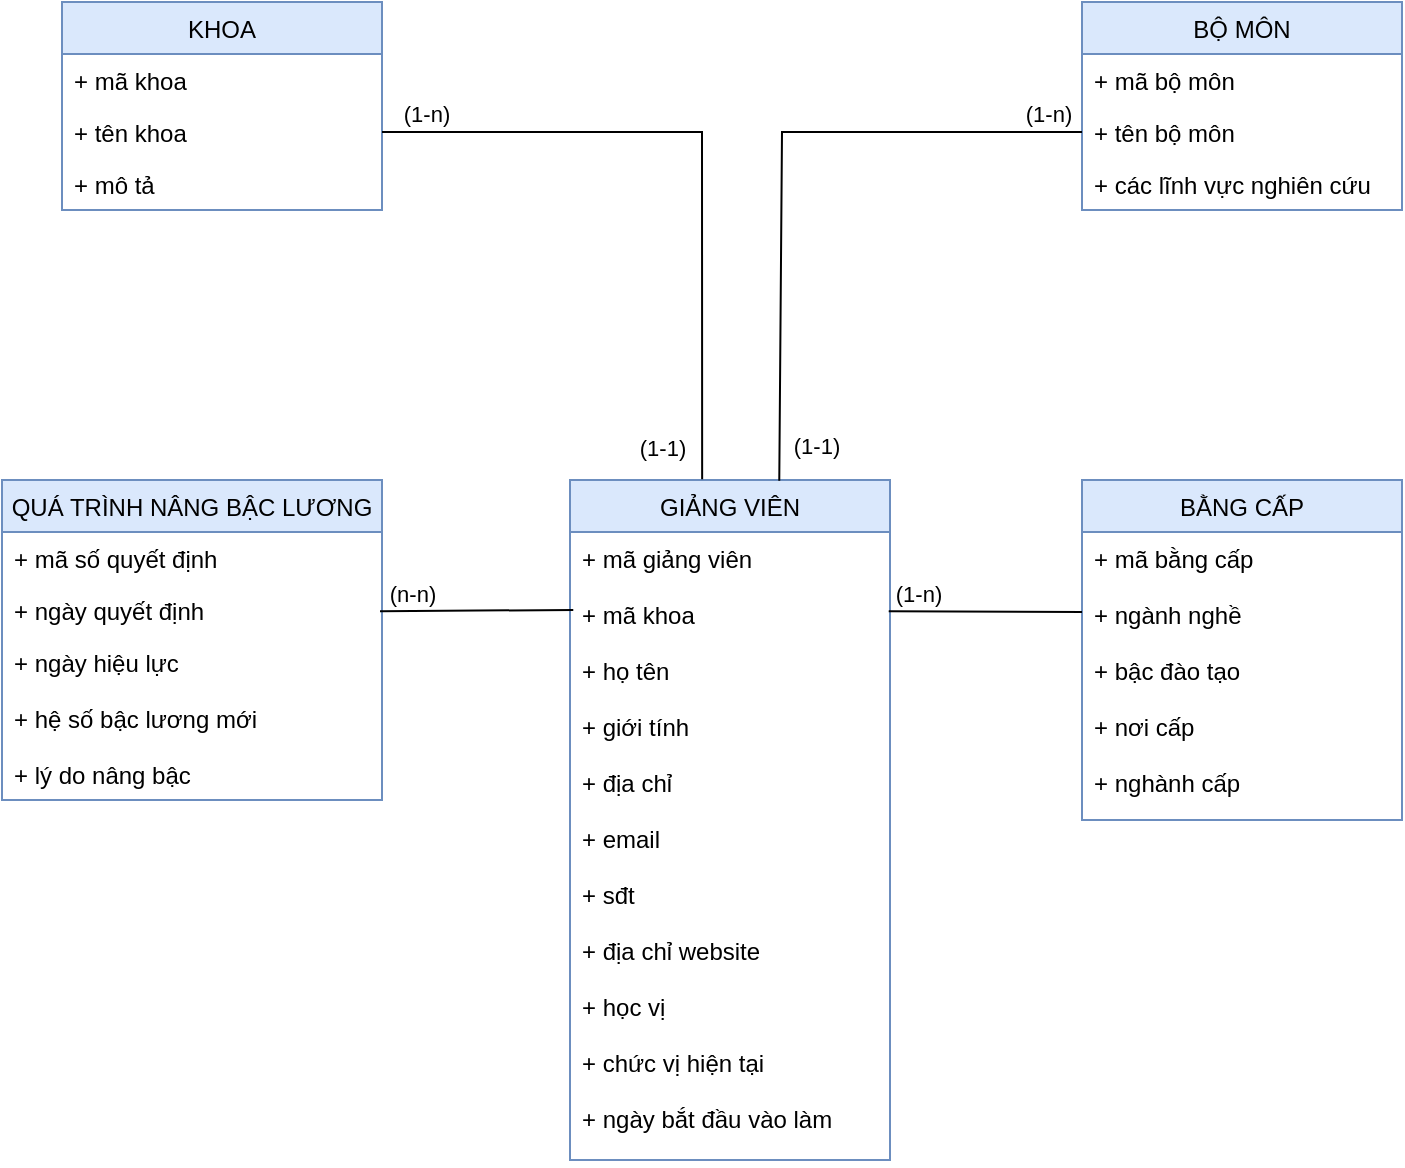<mxfile version="20.5.1" type="github">
  <diagram id="C5RBs43oDa-KdzZeNtuy" name="Page-1">
    <mxGraphModel dx="782" dy="460" grid="1" gridSize="10" guides="1" tooltips="1" connect="1" arrows="1" fold="1" page="1" pageScale="1" pageWidth="827" pageHeight="1169" math="0" shadow="0">
      <root>
        <mxCell id="WIyWlLk6GJQsqaUBKTNV-0" />
        <mxCell id="WIyWlLk6GJQsqaUBKTNV-1" parent="WIyWlLk6GJQsqaUBKTNV-0" />
        <mxCell id="k69kpjNW1gF0QXOxHMaF-0" value="QUÁ TRÌNH NÂNG BẬC LƯƠNG" style="swimlane;fontStyle=0;childLayout=stackLayout;horizontal=1;startSize=26;fillColor=#dae8fc;horizontalStack=0;resizeParent=1;resizeParentMax=0;resizeLast=0;collapsible=1;marginBottom=0;strokeColor=#6c8ebf;" parent="WIyWlLk6GJQsqaUBKTNV-1" vertex="1">
          <mxGeometry x="50" y="399" width="190" height="160" as="geometry" />
        </mxCell>
        <mxCell id="k69kpjNW1gF0QXOxHMaF-1" value="+ mã số quyết định" style="text;strokeColor=none;fillColor=none;align=left;verticalAlign=top;spacingLeft=4;spacingRight=4;overflow=hidden;rotatable=0;points=[[0,0.5],[1,0.5]];portConstraint=eastwest;" parent="k69kpjNW1gF0QXOxHMaF-0" vertex="1">
          <mxGeometry y="26" width="190" height="26" as="geometry" />
        </mxCell>
        <mxCell id="k69kpjNW1gF0QXOxHMaF-2" value="+ ngày quyết định" style="text;strokeColor=none;fillColor=none;align=left;verticalAlign=top;spacingLeft=4;spacingRight=4;overflow=hidden;rotatable=0;points=[[0,0.5],[1,0.5]];portConstraint=eastwest;" parent="k69kpjNW1gF0QXOxHMaF-0" vertex="1">
          <mxGeometry y="52" width="190" height="26" as="geometry" />
        </mxCell>
        <mxCell id="k69kpjNW1gF0QXOxHMaF-3" value="+ ngày hiệu lực&#xa;&#xa;+ hệ số bậc lương mới&#xa;&#xa;+ lý do nâng bậc" style="text;strokeColor=none;fillColor=none;align=left;verticalAlign=top;spacingLeft=4;spacingRight=4;overflow=hidden;rotatable=0;points=[[0,0.5],[1,0.5]];portConstraint=eastwest;" parent="k69kpjNW1gF0QXOxHMaF-0" vertex="1">
          <mxGeometry y="78" width="190" height="82" as="geometry" />
        </mxCell>
        <mxCell id="k69kpjNW1gF0QXOxHMaF-4" value="BỘ MÔN" style="swimlane;fontStyle=0;childLayout=stackLayout;horizontal=1;startSize=26;fillColor=#dae8fc;horizontalStack=0;resizeParent=1;resizeParentMax=0;resizeLast=0;collapsible=1;marginBottom=0;strokeColor=#6c8ebf;" parent="WIyWlLk6GJQsqaUBKTNV-1" vertex="1">
          <mxGeometry x="590" y="160" width="160" height="104" as="geometry" />
        </mxCell>
        <mxCell id="k69kpjNW1gF0QXOxHMaF-5" value="+ mã bộ môn" style="text;strokeColor=none;fillColor=none;align=left;verticalAlign=top;spacingLeft=4;spacingRight=4;overflow=hidden;rotatable=0;points=[[0,0.5],[1,0.5]];portConstraint=eastwest;" parent="k69kpjNW1gF0QXOxHMaF-4" vertex="1">
          <mxGeometry y="26" width="160" height="26" as="geometry" />
        </mxCell>
        <mxCell id="k69kpjNW1gF0QXOxHMaF-6" value="+ tên bộ môn" style="text;strokeColor=none;fillColor=none;align=left;verticalAlign=top;spacingLeft=4;spacingRight=4;overflow=hidden;rotatable=0;points=[[0,0.5],[1,0.5]];portConstraint=eastwest;" parent="k69kpjNW1gF0QXOxHMaF-4" vertex="1">
          <mxGeometry y="52" width="160" height="26" as="geometry" />
        </mxCell>
        <mxCell id="k69kpjNW1gF0QXOxHMaF-7" value="+ các lĩnh vực nghiên cứu" style="text;strokeColor=none;fillColor=none;align=left;verticalAlign=top;spacingLeft=4;spacingRight=4;overflow=hidden;rotatable=0;points=[[0,0.5],[1,0.5]];portConstraint=eastwest;" parent="k69kpjNW1gF0QXOxHMaF-4" vertex="1">
          <mxGeometry y="78" width="160" height="26" as="geometry" />
        </mxCell>
        <mxCell id="k69kpjNW1gF0QXOxHMaF-8" value="KHOA" style="swimlane;fontStyle=0;childLayout=stackLayout;horizontal=1;startSize=26;fillColor=#dae8fc;horizontalStack=0;resizeParent=1;resizeParentMax=0;resizeLast=0;collapsible=1;marginBottom=0;strokeColor=#6c8ebf;" parent="WIyWlLk6GJQsqaUBKTNV-1" vertex="1">
          <mxGeometry x="80" y="160" width="160" height="104" as="geometry" />
        </mxCell>
        <mxCell id="k69kpjNW1gF0QXOxHMaF-9" value="+ mã khoa" style="text;strokeColor=none;fillColor=none;align=left;verticalAlign=top;spacingLeft=4;spacingRight=4;overflow=hidden;rotatable=0;points=[[0,0.5],[1,0.5]];portConstraint=eastwest;" parent="k69kpjNW1gF0QXOxHMaF-8" vertex="1">
          <mxGeometry y="26" width="160" height="26" as="geometry" />
        </mxCell>
        <mxCell id="k69kpjNW1gF0QXOxHMaF-10" value="+ tên khoa" style="text;strokeColor=none;fillColor=none;align=left;verticalAlign=top;spacingLeft=4;spacingRight=4;overflow=hidden;rotatable=0;points=[[0,0.5],[1,0.5]];portConstraint=eastwest;" parent="k69kpjNW1gF0QXOxHMaF-8" vertex="1">
          <mxGeometry y="52" width="160" height="26" as="geometry" />
        </mxCell>
        <mxCell id="k69kpjNW1gF0QXOxHMaF-11" value="+ mô tả" style="text;strokeColor=none;fillColor=none;align=left;verticalAlign=top;spacingLeft=4;spacingRight=4;overflow=hidden;rotatable=0;points=[[0,0.5],[1,0.5]];portConstraint=eastwest;" parent="k69kpjNW1gF0QXOxHMaF-8" vertex="1">
          <mxGeometry y="78" width="160" height="26" as="geometry" />
        </mxCell>
        <mxCell id="k69kpjNW1gF0QXOxHMaF-12" value="GIẢNG VIÊN" style="swimlane;fontStyle=0;childLayout=stackLayout;horizontal=1;startSize=26;fillColor=#dae8fc;horizontalStack=0;resizeParent=1;resizeParentMax=0;resizeLast=0;collapsible=1;marginBottom=0;strokeColor=#6c8ebf;" parent="WIyWlLk6GJQsqaUBKTNV-1" vertex="1">
          <mxGeometry x="334" y="399" width="160" height="340" as="geometry" />
        </mxCell>
        <mxCell id="k69kpjNW1gF0QXOxHMaF-13" value="+ mã giảng viên&#xa;&#xa;+ mã khoa&#xa;&#xa;+ họ tên&#xa;&#xa;+ giới tính&#xa;&#xa;+ địa chỉ&#xa;&#xa;+ email&#xa;&#xa;+ sđt&#xa;&#xa;+ địa chỉ website&#xa;&#xa;+ học vị&#xa;&#xa;+ chức vị hiện tại&#xa;&#xa;+ ngày bắt đầu vào làm" style="text;strokeColor=none;fillColor=none;align=left;verticalAlign=top;spacingLeft=4;spacingRight=4;overflow=hidden;rotatable=0;points=[[0,0.5],[1,0.5]];portConstraint=eastwest;" parent="k69kpjNW1gF0QXOxHMaF-12" vertex="1">
          <mxGeometry y="26" width="160" height="314" as="geometry" />
        </mxCell>
        <mxCell id="k69kpjNW1gF0QXOxHMaF-16" value="BẰNG CẤP" style="swimlane;fontStyle=0;childLayout=stackLayout;horizontal=1;startSize=26;fillColor=#dae8fc;horizontalStack=0;resizeParent=1;resizeParentMax=0;resizeLast=0;collapsible=1;marginBottom=0;strokeColor=#6c8ebf;" parent="WIyWlLk6GJQsqaUBKTNV-1" vertex="1">
          <mxGeometry x="590" y="399" width="160" height="170" as="geometry">
            <mxRectangle x="590" y="360" width="90" height="30" as="alternateBounds" />
          </mxGeometry>
        </mxCell>
        <mxCell id="k69kpjNW1gF0QXOxHMaF-19" value="+ mã bằng cấp&#xa;&#xa;+ ngành nghề&#xa;&#xa;+ bậc đào tạo&#xa;&#xa;+ nơi cấp&#xa;&#xa;+ nghành cấp" style="text;strokeColor=none;fillColor=none;align=left;verticalAlign=top;spacingLeft=4;spacingRight=4;overflow=hidden;rotatable=0;points=[[0,0.5],[1,0.5]];portConstraint=eastwest;" parent="k69kpjNW1gF0QXOxHMaF-16" vertex="1">
          <mxGeometry y="26" width="160" height="144" as="geometry" />
        </mxCell>
        <mxCell id="4v-z33Maw3NoQXkZHaOn-1" value="" style="endArrow=none;html=1;rounded=0;exitX=0.413;exitY=-0.001;exitDx=0;exitDy=0;entryX=1;entryY=0.5;entryDx=0;entryDy=0;exitPerimeter=0;" edge="1" parent="WIyWlLk6GJQsqaUBKTNV-1" source="k69kpjNW1gF0QXOxHMaF-12" target="k69kpjNW1gF0QXOxHMaF-10">
          <mxGeometry width="50" height="50" relative="1" as="geometry">
            <mxPoint x="470" y="370" as="sourcePoint" />
            <mxPoint x="520" y="320" as="targetPoint" />
            <Array as="points">
              <mxPoint x="400" y="225" />
            </Array>
          </mxGeometry>
        </mxCell>
        <mxCell id="4v-z33Maw3NoQXkZHaOn-2" value="(1-n)" style="edgeLabel;html=1;align=center;verticalAlign=middle;resizable=0;points=[];" vertex="1" connectable="0" parent="4v-z33Maw3NoQXkZHaOn-1">
          <mxGeometry x="0.848" y="-2" relative="1" as="geometry">
            <mxPoint x="-3" y="-7" as="offset" />
          </mxGeometry>
        </mxCell>
        <mxCell id="4v-z33Maw3NoQXkZHaOn-3" value="" style="endArrow=none;html=1;rounded=0;exitX=0.654;exitY=0.001;exitDx=0;exitDy=0;entryX=0;entryY=0.5;entryDx=0;entryDy=0;exitPerimeter=0;" edge="1" parent="WIyWlLk6GJQsqaUBKTNV-1" source="k69kpjNW1gF0QXOxHMaF-12" target="k69kpjNW1gF0QXOxHMaF-6">
          <mxGeometry width="50" height="50" relative="1" as="geometry">
            <mxPoint x="470" y="370" as="sourcePoint" />
            <mxPoint x="520" y="320" as="targetPoint" />
            <Array as="points">
              <mxPoint x="440" y="225" />
            </Array>
          </mxGeometry>
        </mxCell>
        <mxCell id="4v-z33Maw3NoQXkZHaOn-4" value="(1-n)" style="edgeLabel;html=1;align=center;verticalAlign=middle;resizable=0;points=[];" vertex="1" connectable="0" parent="4v-z33Maw3NoQXkZHaOn-3">
          <mxGeometry x="0.892" y="-2" relative="1" as="geometry">
            <mxPoint y="-11" as="offset" />
          </mxGeometry>
        </mxCell>
        <mxCell id="4v-z33Maw3NoQXkZHaOn-7" value="(1-1)" style="edgeLabel;html=1;align=center;verticalAlign=middle;resizable=0;points=[];" vertex="1" connectable="0" parent="4v-z33Maw3NoQXkZHaOn-3">
          <mxGeometry x="-0.874" relative="1" as="geometry">
            <mxPoint x="18" y="3" as="offset" />
          </mxGeometry>
        </mxCell>
        <mxCell id="4v-z33Maw3NoQXkZHaOn-8" value="(1-1)" style="edgeLabel;html=1;align=center;verticalAlign=middle;resizable=0;points=[];" vertex="1" connectable="0" parent="4v-z33Maw3NoQXkZHaOn-3">
          <mxGeometry x="-0.795" y="2" relative="1" as="geometry">
            <mxPoint x="-57" y="16" as="offset" />
          </mxGeometry>
        </mxCell>
        <mxCell id="4v-z33Maw3NoQXkZHaOn-5" value="" style="endArrow=none;html=1;rounded=0;exitX=0.996;exitY=0.126;exitDx=0;exitDy=0;exitPerimeter=0;" edge="1" parent="WIyWlLk6GJQsqaUBKTNV-1" source="k69kpjNW1gF0QXOxHMaF-13">
          <mxGeometry width="50" height="50" relative="1" as="geometry">
            <mxPoint x="500" y="464" as="sourcePoint" />
            <mxPoint x="590" y="465" as="targetPoint" />
          </mxGeometry>
        </mxCell>
        <mxCell id="4v-z33Maw3NoQXkZHaOn-6" value="(1-n)" style="edgeLabel;html=1;align=center;verticalAlign=middle;resizable=0;points=[];" vertex="1" connectable="0" parent="4v-z33Maw3NoQXkZHaOn-5">
          <mxGeometry x="-0.773" y="-2" relative="1" as="geometry">
            <mxPoint x="3" y="-11" as="offset" />
          </mxGeometry>
        </mxCell>
        <mxCell id="4v-z33Maw3NoQXkZHaOn-9" value="" style="endArrow=none;html=1;rounded=0;entryX=0;entryY=0.5;entryDx=0;entryDy=0;exitX=0.996;exitY=0.126;exitDx=0;exitDy=0;exitPerimeter=0;" edge="1" parent="WIyWlLk6GJQsqaUBKTNV-1">
          <mxGeometry width="50" height="50" relative="1" as="geometry">
            <mxPoint x="239.0" y="464.564" as="sourcePoint" />
            <mxPoint x="335.64" y="464" as="targetPoint" />
          </mxGeometry>
        </mxCell>
        <mxCell id="4v-z33Maw3NoQXkZHaOn-11" value="(n-n)" style="edgeLabel;html=1;align=center;verticalAlign=middle;resizable=0;points=[];" vertex="1" connectable="0" parent="4v-z33Maw3NoQXkZHaOn-9">
          <mxGeometry x="-0.744" y="3" relative="1" as="geometry">
            <mxPoint x="3" y="-6" as="offset" />
          </mxGeometry>
        </mxCell>
      </root>
    </mxGraphModel>
  </diagram>
</mxfile>
